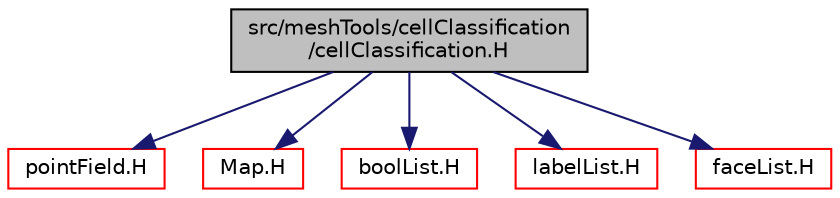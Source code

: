 digraph "src/meshTools/cellClassification/cellClassification.H"
{
  bgcolor="transparent";
  edge [fontname="Helvetica",fontsize="10",labelfontname="Helvetica",labelfontsize="10"];
  node [fontname="Helvetica",fontsize="10",shape=record];
  Node0 [label="src/meshTools/cellClassification\l/cellClassification.H",height=0.2,width=0.4,color="black", fillcolor="grey75", style="filled", fontcolor="black"];
  Node0 -> Node1 [color="midnightblue",fontsize="10",style="solid",fontname="Helvetica"];
  Node1 [label="pointField.H",height=0.2,width=0.4,color="red",URL="$a12830.html"];
  Node0 -> Node123 [color="midnightblue",fontsize="10",style="solid",fontname="Helvetica"];
  Node123 [label="Map.H",height=0.2,width=0.4,color="red",URL="$a09191.html"];
  Node0 -> Node124 [color="midnightblue",fontsize="10",style="solid",fontname="Helvetica"];
  Node124 [label="boolList.H",height=0.2,width=0.4,color="red",URL="$a12920.html"];
  Node0 -> Node79 [color="midnightblue",fontsize="10",style="solid",fontname="Helvetica"];
  Node79 [label="labelList.H",height=0.2,width=0.4,color="red",URL="$a13154.html"];
  Node0 -> Node125 [color="midnightblue",fontsize="10",style="solid",fontname="Helvetica"];
  Node125 [label="faceList.H",height=0.2,width=0.4,color="red",URL="$a12101.html"];
}
